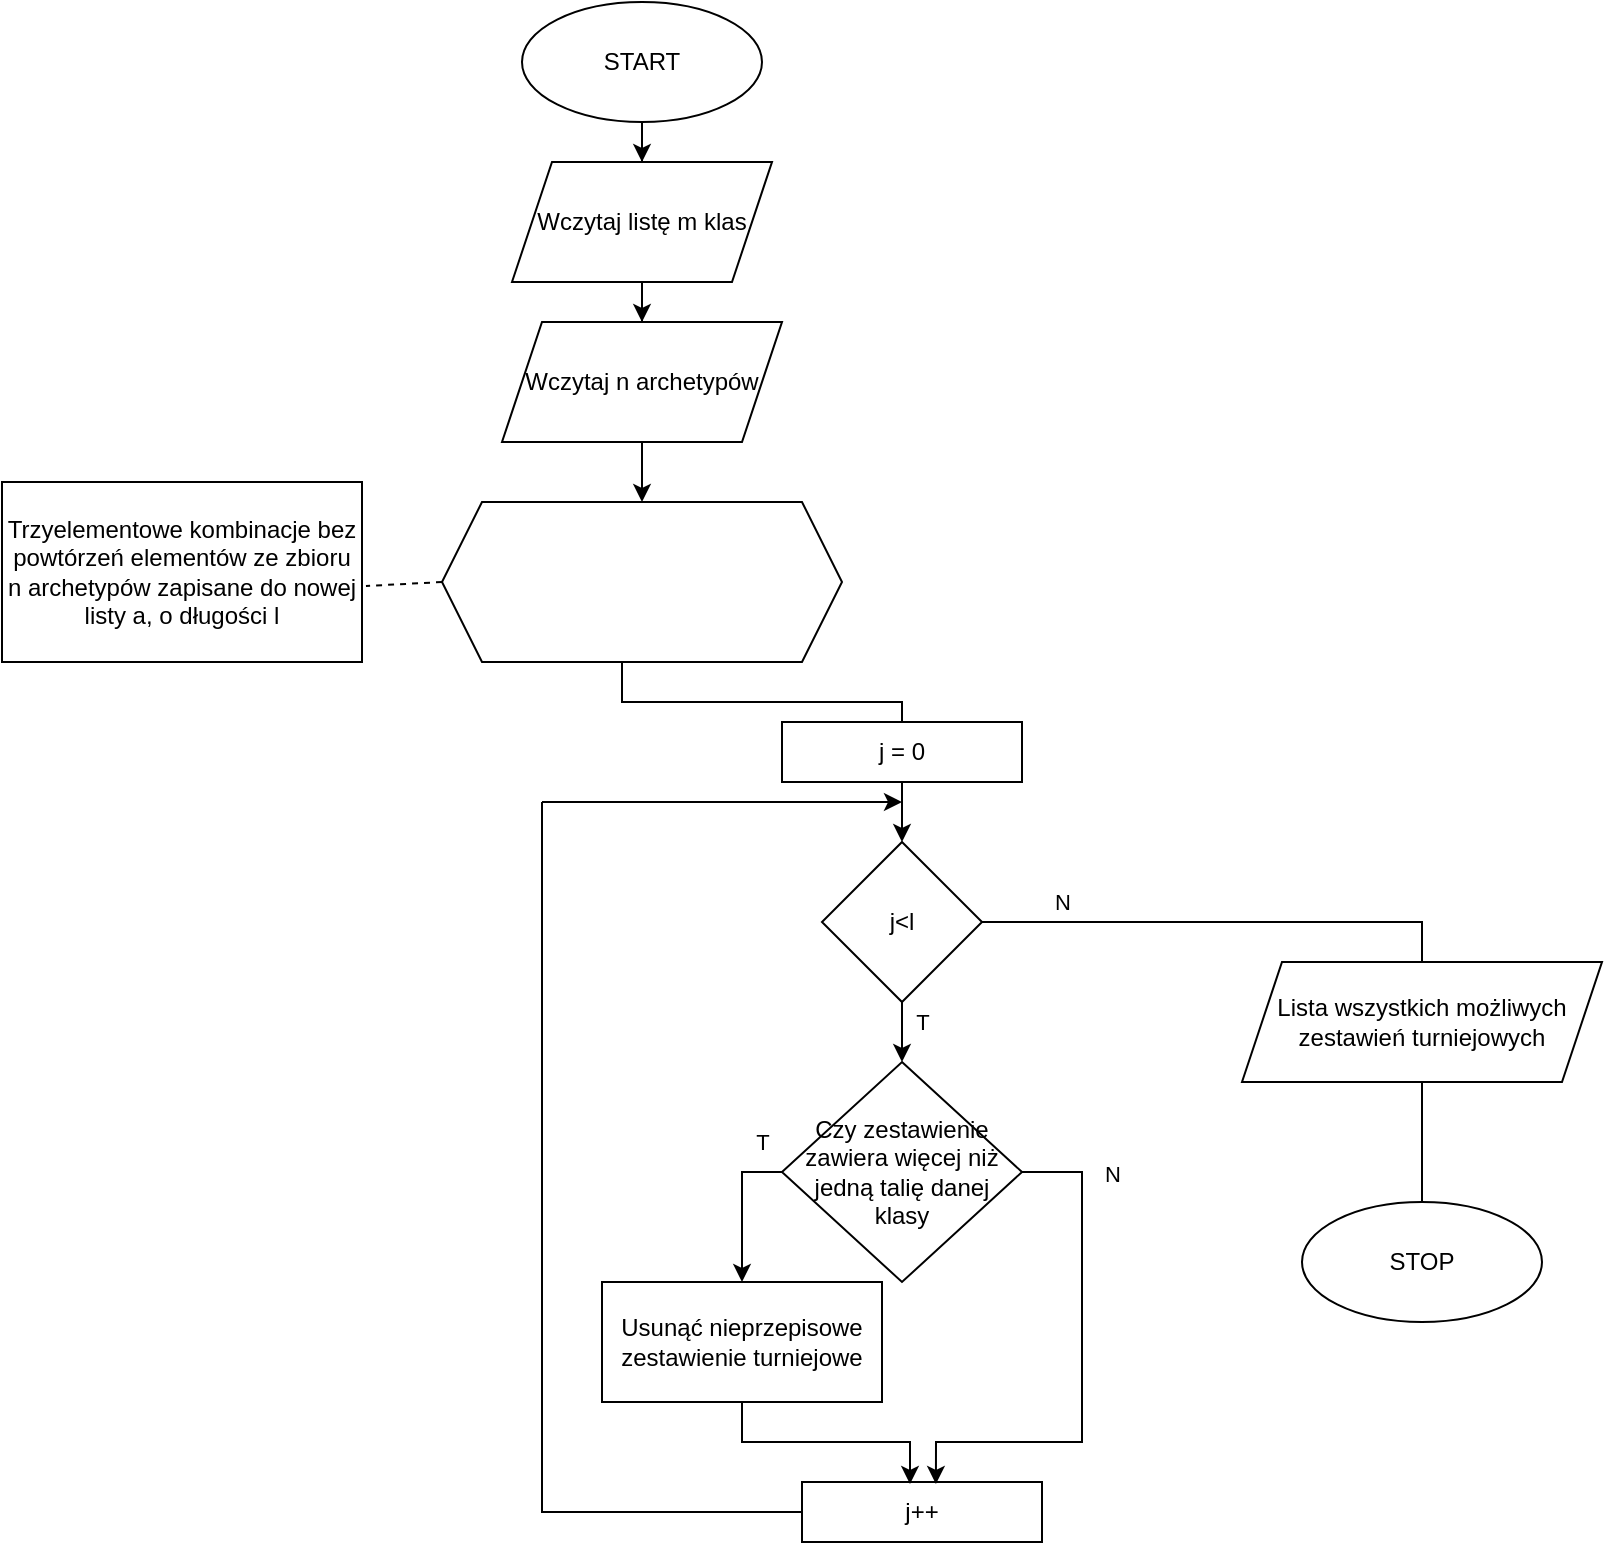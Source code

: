 <mxfile version="15.6.8" type="github">
  <diagram id="C5RBs43oDa-KdzZeNtuy" name="Page-1">
    <mxGraphModel dx="965" dy="689" grid="1" gridSize="10" guides="1" tooltips="1" connect="1" arrows="1" fold="1" page="1" pageScale="1" pageWidth="827" pageHeight="1169" math="0" shadow="0">
      <root>
        <mxCell id="WIyWlLk6GJQsqaUBKTNV-0" />
        <mxCell id="WIyWlLk6GJQsqaUBKTNV-1" parent="WIyWlLk6GJQsqaUBKTNV-0" />
        <mxCell id="fi0k0eFgs-iiYxlXGeYG-0" style="edgeStyle=orthogonalEdgeStyle;rounded=0;orthogonalLoop=1;jettySize=auto;html=1;entryX=0.5;entryY=0;entryDx=0;entryDy=0;endArrow=none;endFill=0;exitX=0.5;exitY=1;exitDx=0;exitDy=0;" edge="1" parent="WIyWlLk6GJQsqaUBKTNV-1" source="fi0k0eFgs-iiYxlXGeYG-1" target="fi0k0eFgs-iiYxlXGeYG-23">
          <mxGeometry relative="1" as="geometry">
            <mxPoint x="400" y="410" as="sourcePoint" />
            <Array as="points">
              <mxPoint x="400" y="400" />
              <mxPoint x="540" y="400" />
            </Array>
          </mxGeometry>
        </mxCell>
        <mxCell id="fi0k0eFgs-iiYxlXGeYG-1" value="" style="shape=hexagon;perimeter=hexagonPerimeter2;whiteSpace=wrap;html=1;fixedSize=1;" vertex="1" parent="WIyWlLk6GJQsqaUBKTNV-1">
          <mxGeometry x="310" y="300" width="200" height="80" as="geometry" />
        </mxCell>
        <mxCell id="fi0k0eFgs-iiYxlXGeYG-2" value="" style="edgeStyle=orthogonalEdgeStyle;rounded=0;orthogonalLoop=1;jettySize=auto;html=1;" edge="1" parent="WIyWlLk6GJQsqaUBKTNV-1" source="fi0k0eFgs-iiYxlXGeYG-3" target="fi0k0eFgs-iiYxlXGeYG-12">
          <mxGeometry relative="1" as="geometry" />
        </mxCell>
        <mxCell id="fi0k0eFgs-iiYxlXGeYG-3" value="START" style="ellipse;whiteSpace=wrap;html=1;" vertex="1" parent="WIyWlLk6GJQsqaUBKTNV-1">
          <mxGeometry x="350" y="50" width="120" height="60" as="geometry" />
        </mxCell>
        <mxCell id="fi0k0eFgs-iiYxlXGeYG-4" value="" style="edgeStyle=orthogonalEdgeStyle;rounded=0;orthogonalLoop=1;jettySize=auto;html=1;entryX=0.5;entryY=0;entryDx=0;entryDy=0;" edge="1" parent="WIyWlLk6GJQsqaUBKTNV-1" source="fi0k0eFgs-iiYxlXGeYG-5" target="fi0k0eFgs-iiYxlXGeYG-1">
          <mxGeometry relative="1" as="geometry">
            <mxPoint x="230" y="240" as="targetPoint" />
          </mxGeometry>
        </mxCell>
        <mxCell id="fi0k0eFgs-iiYxlXGeYG-5" value="Wczytaj n archetypów" style="shape=parallelogram;perimeter=parallelogramPerimeter;whiteSpace=wrap;html=1;fixedSize=1;" vertex="1" parent="WIyWlLk6GJQsqaUBKTNV-1">
          <mxGeometry x="340" y="210" width="140" height="60" as="geometry" />
        </mxCell>
        <mxCell id="fi0k0eFgs-iiYxlXGeYG-11" value="" style="edgeStyle=orthogonalEdgeStyle;rounded=0;orthogonalLoop=1;jettySize=auto;html=1;" edge="1" parent="WIyWlLk6GJQsqaUBKTNV-1" source="fi0k0eFgs-iiYxlXGeYG-12" target="fi0k0eFgs-iiYxlXGeYG-5">
          <mxGeometry relative="1" as="geometry" />
        </mxCell>
        <mxCell id="fi0k0eFgs-iiYxlXGeYG-12" value="Wczytaj listę m klas" style="shape=parallelogram;perimeter=parallelogramPerimeter;whiteSpace=wrap;html=1;fixedSize=1;" vertex="1" parent="WIyWlLk6GJQsqaUBKTNV-1">
          <mxGeometry x="345" y="130" width="130" height="60" as="geometry" />
        </mxCell>
        <mxCell id="fi0k0eFgs-iiYxlXGeYG-18" value="T" style="edgeStyle=orthogonalEdgeStyle;rounded=0;orthogonalLoop=1;jettySize=auto;html=1;" edge="1" parent="WIyWlLk6GJQsqaUBKTNV-1" source="fi0k0eFgs-iiYxlXGeYG-19" target="fi0k0eFgs-iiYxlXGeYG-34">
          <mxGeometry x="0.2" y="10" relative="1" as="geometry">
            <mxPoint as="offset" />
            <mxPoint x="540" y="580" as="targetPoint" />
          </mxGeometry>
        </mxCell>
        <mxCell id="fi0k0eFgs-iiYxlXGeYG-19" value="j&amp;lt;l" style="rhombus;whiteSpace=wrap;html=1;" vertex="1" parent="WIyWlLk6GJQsqaUBKTNV-1">
          <mxGeometry x="500" y="470" width="80" height="80" as="geometry" />
        </mxCell>
        <mxCell id="fi0k0eFgs-iiYxlXGeYG-20" value="" style="edgeStyle=orthogonalEdgeStyle;rounded=0;orthogonalLoop=1;jettySize=auto;html=1;" edge="1" parent="WIyWlLk6GJQsqaUBKTNV-1" source="fi0k0eFgs-iiYxlXGeYG-23" target="fi0k0eFgs-iiYxlXGeYG-19">
          <mxGeometry relative="1" as="geometry" />
        </mxCell>
        <mxCell id="fi0k0eFgs-iiYxlXGeYG-21" style="edgeStyle=orthogonalEdgeStyle;rounded=0;orthogonalLoop=1;jettySize=auto;html=1;entryX=0.5;entryY=0;entryDx=0;entryDy=0;endArrow=none;endFill=0;exitX=1;exitY=0.5;exitDx=0;exitDy=0;" edge="1" parent="WIyWlLk6GJQsqaUBKTNV-1" source="fi0k0eFgs-iiYxlXGeYG-19" target="fi0k0eFgs-iiYxlXGeYG-31">
          <mxGeometry relative="1" as="geometry" />
        </mxCell>
        <mxCell id="fi0k0eFgs-iiYxlXGeYG-22" value="N" style="edgeLabel;html=1;align=center;verticalAlign=middle;resizable=0;points=[];" vertex="1" connectable="0" parent="fi0k0eFgs-iiYxlXGeYG-21">
          <mxGeometry x="-0.423" y="-1" relative="1" as="geometry">
            <mxPoint x="-29" y="-11" as="offset" />
          </mxGeometry>
        </mxCell>
        <mxCell id="fi0k0eFgs-iiYxlXGeYG-23" value="j = 0" style="rounded=0;whiteSpace=wrap;html=1;" vertex="1" parent="WIyWlLk6GJQsqaUBKTNV-1">
          <mxGeometry x="480" y="410" width="120" height="30" as="geometry" />
        </mxCell>
        <mxCell id="fi0k0eFgs-iiYxlXGeYG-25" style="edgeStyle=orthogonalEdgeStyle;rounded=0;orthogonalLoop=1;jettySize=auto;html=1;endArrow=none;endFill=0;" edge="1" parent="WIyWlLk6GJQsqaUBKTNV-1" source="fi0k0eFgs-iiYxlXGeYG-26">
          <mxGeometry relative="1" as="geometry">
            <mxPoint x="360" y="450" as="targetPoint" />
            <Array as="points">
              <mxPoint x="360" y="760" />
              <mxPoint x="360" y="760" />
            </Array>
          </mxGeometry>
        </mxCell>
        <mxCell id="fi0k0eFgs-iiYxlXGeYG-26" value="j++" style="whiteSpace=wrap;html=1;" vertex="1" parent="WIyWlLk6GJQsqaUBKTNV-1">
          <mxGeometry x="490" y="790" width="120" height="30" as="geometry" />
        </mxCell>
        <mxCell id="fi0k0eFgs-iiYxlXGeYG-27" value="" style="endArrow=classic;html=1;rounded=0;" edge="1" parent="WIyWlLk6GJQsqaUBKTNV-1">
          <mxGeometry width="50" height="50" relative="1" as="geometry">
            <mxPoint x="360" y="450" as="sourcePoint" />
            <mxPoint x="540" y="450" as="targetPoint" />
          </mxGeometry>
        </mxCell>
        <mxCell id="fi0k0eFgs-iiYxlXGeYG-28" value="STOP" style="ellipse;whiteSpace=wrap;html=1;" vertex="1" parent="WIyWlLk6GJQsqaUBKTNV-1">
          <mxGeometry x="740" y="650" width="120" height="60" as="geometry" />
        </mxCell>
        <mxCell id="fi0k0eFgs-iiYxlXGeYG-30" value="" style="edgeStyle=orthogonalEdgeStyle;rounded=0;orthogonalLoop=1;jettySize=auto;html=1;endArrow=none;endFill=0;" edge="1" parent="WIyWlLk6GJQsqaUBKTNV-1" source="fi0k0eFgs-iiYxlXGeYG-31" target="fi0k0eFgs-iiYxlXGeYG-28">
          <mxGeometry relative="1" as="geometry" />
        </mxCell>
        <mxCell id="fi0k0eFgs-iiYxlXGeYG-31" value="Lista wszystkich możliwych zestawień turniejowych" style="shape=parallelogram;perimeter=parallelogramPerimeter;whiteSpace=wrap;html=1;fixedSize=1;" vertex="1" parent="WIyWlLk6GJQsqaUBKTNV-1">
          <mxGeometry x="710" y="530" width="180" height="60" as="geometry" />
        </mxCell>
        <mxCell id="fi0k0eFgs-iiYxlXGeYG-32" value="Trzyelementowe kombinacje bez powtórzeń elementów ze zbioru n archetypów zapisane do nowej listy a, o długości l" style="rounded=0;whiteSpace=wrap;html=1;" vertex="1" parent="WIyWlLk6GJQsqaUBKTNV-1">
          <mxGeometry x="90" y="290" width="180" height="90" as="geometry" />
        </mxCell>
        <mxCell id="fi0k0eFgs-iiYxlXGeYG-33" value="" style="endArrow=none;dashed=1;html=1;rounded=0;entryX=1.011;entryY=0.578;entryDx=0;entryDy=0;exitX=0;exitY=0.5;exitDx=0;exitDy=0;entryPerimeter=0;" edge="1" parent="WIyWlLk6GJQsqaUBKTNV-1" source="fi0k0eFgs-iiYxlXGeYG-1" target="fi0k0eFgs-iiYxlXGeYG-32">
          <mxGeometry width="50" height="50" relative="1" as="geometry">
            <mxPoint x="410" y="380" as="sourcePoint" />
            <mxPoint x="460" y="330" as="targetPoint" />
          </mxGeometry>
        </mxCell>
        <mxCell id="fi0k0eFgs-iiYxlXGeYG-36" value="" style="edgeStyle=orthogonalEdgeStyle;rounded=0;orthogonalLoop=1;jettySize=auto;html=1;" edge="1" parent="WIyWlLk6GJQsqaUBKTNV-1" source="fi0k0eFgs-iiYxlXGeYG-34" target="fi0k0eFgs-iiYxlXGeYG-35">
          <mxGeometry relative="1" as="geometry">
            <Array as="points">
              <mxPoint x="460" y="635" />
            </Array>
          </mxGeometry>
        </mxCell>
        <mxCell id="fi0k0eFgs-iiYxlXGeYG-43" value="T" style="edgeLabel;html=1;align=center;verticalAlign=middle;resizable=0;points=[];" vertex="1" connectable="0" parent="fi0k0eFgs-iiYxlXGeYG-36">
          <mxGeometry x="-0.04" y="2" relative="1" as="geometry">
            <mxPoint x="8" y="-31" as="offset" />
          </mxGeometry>
        </mxCell>
        <mxCell id="fi0k0eFgs-iiYxlXGeYG-38" value="N" style="edgeStyle=orthogonalEdgeStyle;rounded=0;orthogonalLoop=1;jettySize=auto;html=1;entryX=0.558;entryY=0.033;entryDx=0;entryDy=0;entryPerimeter=0;" edge="1" parent="WIyWlLk6GJQsqaUBKTNV-1" source="fi0k0eFgs-iiYxlXGeYG-34" target="fi0k0eFgs-iiYxlXGeYG-26">
          <mxGeometry x="-0.765" y="15" relative="1" as="geometry">
            <mxPoint x="630" y="690" as="targetPoint" />
            <Array as="points">
              <mxPoint x="630" y="635" />
              <mxPoint x="630" y="770" />
              <mxPoint x="557" y="770" />
            </Array>
            <mxPoint as="offset" />
          </mxGeometry>
        </mxCell>
        <mxCell id="fi0k0eFgs-iiYxlXGeYG-34" value="Czy zestawienie zawiera więcej niż jedną talię danej klasy" style="rhombus;whiteSpace=wrap;html=1;" vertex="1" parent="WIyWlLk6GJQsqaUBKTNV-1">
          <mxGeometry x="480" y="580" width="120" height="110" as="geometry" />
        </mxCell>
        <mxCell id="fi0k0eFgs-iiYxlXGeYG-40" style="edgeStyle=orthogonalEdgeStyle;rounded=0;orthogonalLoop=1;jettySize=auto;html=1;entryX=0.45;entryY=0.033;entryDx=0;entryDy=0;entryPerimeter=0;" edge="1" parent="WIyWlLk6GJQsqaUBKTNV-1" source="fi0k0eFgs-iiYxlXGeYG-35" target="fi0k0eFgs-iiYxlXGeYG-26">
          <mxGeometry relative="1" as="geometry" />
        </mxCell>
        <mxCell id="fi0k0eFgs-iiYxlXGeYG-35" value="Usunąć nieprzepisowe zestawienie turniejowe" style="whiteSpace=wrap;html=1;" vertex="1" parent="WIyWlLk6GJQsqaUBKTNV-1">
          <mxGeometry x="390" y="690" width="140" height="60" as="geometry" />
        </mxCell>
      </root>
    </mxGraphModel>
  </diagram>
</mxfile>
